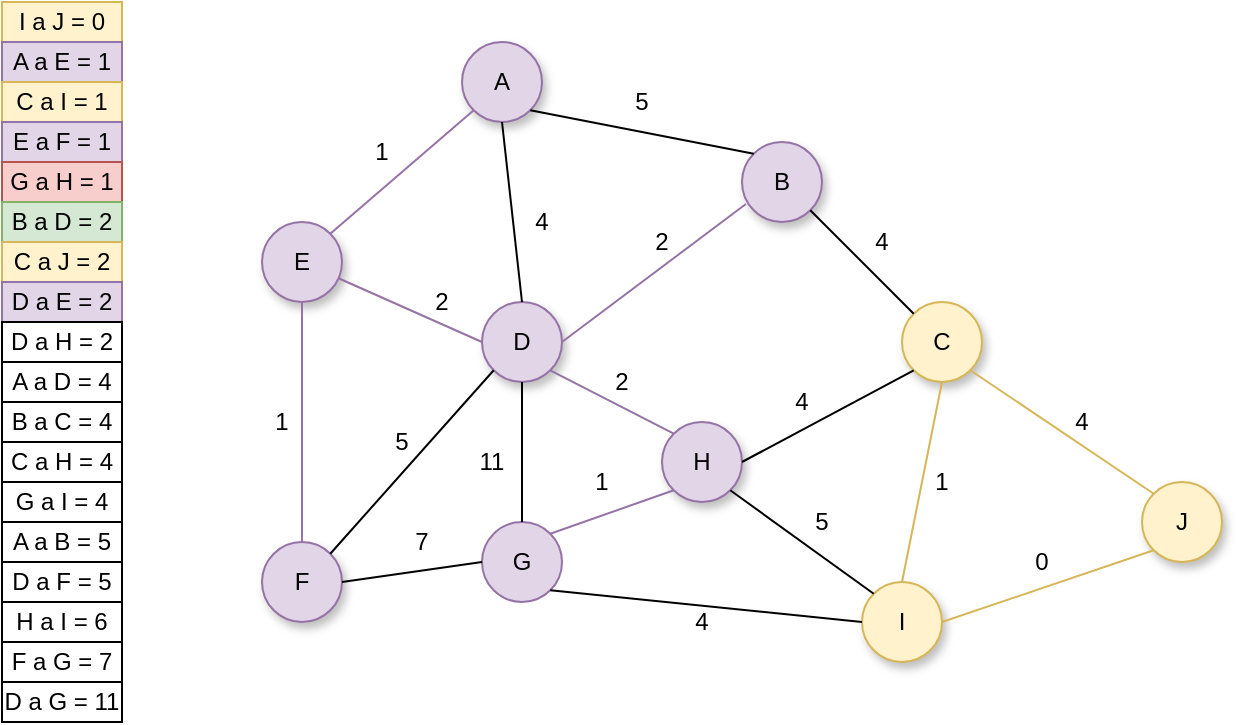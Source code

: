 <mxfile version="13.3.9" type="device"><diagram id="WfM65lhACO_H__CKuHZ-" name="Página-1"><mxGraphModel dx="833" dy="404" grid="1" gridSize="10" guides="1" tooltips="1" connect="1" arrows="1" fold="1" page="1" pageScale="1" pageWidth="850" pageHeight="1100" math="0" shadow="0"><root><mxCell id="0"/><mxCell id="1" parent="0"/><mxCell id="Jac7VLMFXZO0448CB0tv-1" value="" style="ellipse;whiteSpace=wrap;html=1;aspect=fixed;fillColor=#e1d5e7;strokeColor=#9673a6;shadow=1;" parent="1" vertex="1"><mxGeometry x="420" y="430" width="40" height="40" as="geometry"/></mxCell><mxCell id="Jac7VLMFXZO0448CB0tv-2" value="A" style="text;html=1;strokeColor=none;fillColor=none;align=center;verticalAlign=middle;whiteSpace=wrap;rounded=0;shadow=0;" parent="1" vertex="1"><mxGeometry x="430" y="440" width="20" height="20" as="geometry"/></mxCell><mxCell id="Jac7VLMFXZO0448CB0tv-3" value="" style="ellipse;whiteSpace=wrap;html=1;aspect=fixed;fillColor=#e1d5e7;strokeColor=#9673a6;shadow=1;" parent="1" vertex="1"><mxGeometry x="560" y="480" width="40" height="40" as="geometry"/></mxCell><mxCell id="Jac7VLMFXZO0448CB0tv-4" value="B" style="text;html=1;strokeColor=none;fillColor=none;align=center;verticalAlign=middle;whiteSpace=wrap;rounded=0;shadow=0;" parent="1" vertex="1"><mxGeometry x="570" y="490" width="20" height="20" as="geometry"/></mxCell><mxCell id="Jac7VLMFXZO0448CB0tv-5" value="" style="ellipse;whiteSpace=wrap;html=1;aspect=fixed;fillColor=#e1d5e7;strokeColor=#9673a6;shadow=1;" parent="1" vertex="1"><mxGeometry x="320" y="520" width="40" height="40" as="geometry"/></mxCell><mxCell id="Jac7VLMFXZO0448CB0tv-6" value="E" style="text;html=1;strokeColor=none;fillColor=none;align=center;verticalAlign=middle;whiteSpace=wrap;rounded=0;shadow=0;" parent="1" vertex="1"><mxGeometry x="330" y="530" width="20" height="20" as="geometry"/></mxCell><mxCell id="Jac7VLMFXZO0448CB0tv-7" value="" style="ellipse;whiteSpace=wrap;html=1;aspect=fixed;fillColor=#e1d5e7;strokeColor=#9673a6;shadow=1;" parent="1" vertex="1"><mxGeometry x="430" y="560" width="40" height="40" as="geometry"/></mxCell><mxCell id="Jac7VLMFXZO0448CB0tv-8" value="D" style="text;html=1;strokeColor=none;fillColor=none;align=center;verticalAlign=middle;whiteSpace=wrap;rounded=0;shadow=0;" parent="1" vertex="1"><mxGeometry x="440" y="570" width="20" height="20" as="geometry"/></mxCell><mxCell id="Jac7VLMFXZO0448CB0tv-9" value="" style="ellipse;whiteSpace=wrap;html=1;aspect=fixed;fillColor=#e1d5e7;strokeColor=#9673a6;shadow=1;" parent="1" vertex="1"><mxGeometry x="320" y="680" width="40" height="40" as="geometry"/></mxCell><mxCell id="Jac7VLMFXZO0448CB0tv-10" value="F" style="text;html=1;strokeColor=none;fillColor=none;align=center;verticalAlign=middle;whiteSpace=wrap;rounded=0;shadow=0;" parent="1" vertex="1"><mxGeometry x="330" y="690" width="20" height="20" as="geometry"/></mxCell><mxCell id="Jac7VLMFXZO0448CB0tv-11" value="" style="ellipse;whiteSpace=wrap;html=1;aspect=fixed;fillColor=#e1d5e7;strokeColor=#9673a6;shadow=0;" parent="1" vertex="1"><mxGeometry x="430" y="670" width="40" height="40" as="geometry"/></mxCell><mxCell id="Jac7VLMFXZO0448CB0tv-12" value="G" style="text;html=1;strokeColor=none;fillColor=none;align=center;verticalAlign=middle;whiteSpace=wrap;rounded=0;shadow=1;" parent="1" vertex="1"><mxGeometry x="440" y="680" width="20" height="20" as="geometry"/></mxCell><mxCell id="Jac7VLMFXZO0448CB0tv-13" value="" style="ellipse;whiteSpace=wrap;html=1;aspect=fixed;fillColor=#e1d5e7;strokeColor=#9673a6;shadow=1;" parent="1" vertex="1"><mxGeometry x="520" y="620" width="40" height="40" as="geometry"/></mxCell><mxCell id="Jac7VLMFXZO0448CB0tv-14" value="H" style="text;html=1;strokeColor=none;fillColor=none;align=center;verticalAlign=middle;whiteSpace=wrap;rounded=0;shadow=0;" parent="1" vertex="1"><mxGeometry x="530" y="630" width="20" height="20" as="geometry"/></mxCell><mxCell id="Jac7VLMFXZO0448CB0tv-15" value="" style="ellipse;whiteSpace=wrap;html=1;aspect=fixed;fillColor=#fff2cc;strokeColor=#d6b656;shadow=1;" parent="1" vertex="1"><mxGeometry x="640" y="560" width="40" height="40" as="geometry"/></mxCell><mxCell id="Jac7VLMFXZO0448CB0tv-16" value="C" style="text;html=1;strokeColor=none;fillColor=none;align=center;verticalAlign=middle;whiteSpace=wrap;rounded=0;shadow=1;" parent="1" vertex="1"><mxGeometry x="650" y="570" width="20" height="20" as="geometry"/></mxCell><mxCell id="Jac7VLMFXZO0448CB0tv-17" value="" style="ellipse;whiteSpace=wrap;html=1;aspect=fixed;fillColor=#fff2cc;strokeColor=#d6b656;shadow=1;" parent="1" vertex="1"><mxGeometry x="620" y="700" width="40" height="40" as="geometry"/></mxCell><mxCell id="Jac7VLMFXZO0448CB0tv-18" value="I" style="text;html=1;strokeColor=none;fillColor=none;align=center;verticalAlign=middle;whiteSpace=wrap;rounded=0;shadow=1;" parent="1" vertex="1"><mxGeometry x="630" y="710" width="20" height="20" as="geometry"/></mxCell><mxCell id="Jac7VLMFXZO0448CB0tv-19" value="" style="ellipse;whiteSpace=wrap;html=1;aspect=fixed;fillColor=#fff2cc;strokeColor=#d6b656;shadow=1;" parent="1" vertex="1"><mxGeometry x="760" y="650" width="40" height="40" as="geometry"/></mxCell><mxCell id="Jac7VLMFXZO0448CB0tv-20" value="J" style="text;html=1;strokeColor=none;fillColor=none;align=center;verticalAlign=middle;whiteSpace=wrap;rounded=0;shadow=1;" parent="1" vertex="1"><mxGeometry x="770" y="660" width="20" height="20" as="geometry"/></mxCell><mxCell id="Jac7VLMFXZO0448CB0tv-21" value="" style="endArrow=none;html=1;entryX=0;entryY=1;entryDx=0;entryDy=0;exitX=1;exitY=0;exitDx=0;exitDy=0;shadow=0;fillColor=#e1d5e7;strokeColor=#9673a6;" parent="1" source="Jac7VLMFXZO0448CB0tv-5" target="Jac7VLMFXZO0448CB0tv-1" edge="1"><mxGeometry width="50" height="50" relative="1" as="geometry"><mxPoint x="425" y="540" as="sourcePoint"/><mxPoint x="475" y="490" as="targetPoint"/></mxGeometry></mxCell><mxCell id="Jac7VLMFXZO0448CB0tv-22" value="" style="endArrow=none;html=1;entryX=0;entryY=0.5;entryDx=0;entryDy=0;shadow=0;fillColor=#e1d5e7;strokeColor=#9673a6;" parent="1" source="Jac7VLMFXZO0448CB0tv-5" target="Jac7VLMFXZO0448CB0tv-7" edge="1"><mxGeometry width="50" height="50" relative="1" as="geometry"><mxPoint x="390" y="554" as="sourcePoint"/><mxPoint x="540" y="550" as="targetPoint"/></mxGeometry></mxCell><mxCell id="Jac7VLMFXZO0448CB0tv-23" value="" style="endArrow=none;html=1;exitX=1;exitY=0.5;exitDx=0;exitDy=0;entryX=0.049;entryY=0.775;entryDx=0;entryDy=0;entryPerimeter=0;shadow=0;fillColor=#e1d5e7;strokeColor=#9673a6;" parent="1" source="Jac7VLMFXZO0448CB0tv-7" target="Jac7VLMFXZO0448CB0tv-3" edge="1"><mxGeometry width="50" height="50" relative="1" as="geometry"><mxPoint x="490" y="600" as="sourcePoint"/><mxPoint x="540" y="550" as="targetPoint"/></mxGeometry></mxCell><mxCell id="Jac7VLMFXZO0448CB0tv-26" value="" style="endArrow=none;html=1;exitX=0.5;exitY=1;exitDx=0;exitDy=0;entryX=0.5;entryY=0;entryDx=0;entryDy=0;shadow=0;fillColor=#e1d5e7;strokeColor=#9673a6;" parent="1" source="Jac7VLMFXZO0448CB0tv-5" target="Jac7VLMFXZO0448CB0tv-9" edge="1"><mxGeometry width="50" height="50" relative="1" as="geometry"><mxPoint x="490" y="600" as="sourcePoint"/><mxPoint x="540" y="550" as="targetPoint"/></mxGeometry></mxCell><mxCell id="Jac7VLMFXZO0448CB0tv-30" value="" style="endArrow=none;html=1;exitX=1;exitY=0;exitDx=0;exitDy=0;entryX=0;entryY=1;entryDx=0;entryDy=0;shadow=0;fillColor=#e1d5e7;strokeColor=#9673a6;" parent="1" source="Jac7VLMFXZO0448CB0tv-11" target="Jac7VLMFXZO0448CB0tv-13" edge="1"><mxGeometry width="50" height="50" relative="1" as="geometry"><mxPoint x="490" y="600" as="sourcePoint"/><mxPoint x="540" y="550" as="targetPoint"/></mxGeometry></mxCell><mxCell id="Jac7VLMFXZO0448CB0tv-31" value="" style="endArrow=none;html=1;entryX=0;entryY=0;entryDx=0;entryDy=0;exitX=1;exitY=1;exitDx=0;exitDy=0;shadow=0;fillColor=#e1d5e7;strokeColor=#9673a6;" parent="1" source="Jac7VLMFXZO0448CB0tv-7" target="Jac7VLMFXZO0448CB0tv-13" edge="1"><mxGeometry width="50" height="50" relative="1" as="geometry"><mxPoint x="467" y="616" as="sourcePoint"/><mxPoint x="540" y="550" as="targetPoint"/></mxGeometry></mxCell><mxCell id="Jac7VLMFXZO0448CB0tv-33" value="" style="endArrow=none;html=1;entryX=0;entryY=0;entryDx=0;entryDy=0;exitX=1;exitY=1;exitDx=0;exitDy=0;shadow=0;" parent="1" source="Jac7VLMFXZO0448CB0tv-3" target="Jac7VLMFXZO0448CB0tv-15" edge="1"><mxGeometry width="50" height="50" relative="1" as="geometry"><mxPoint x="490" y="600" as="sourcePoint"/><mxPoint x="540" y="550" as="targetPoint"/></mxGeometry></mxCell><mxCell id="Jac7VLMFXZO0448CB0tv-36" value="" style="endArrow=none;html=1;exitX=0.5;exitY=0;exitDx=0;exitDy=0;entryX=0.5;entryY=1;entryDx=0;entryDy=0;shadow=0;fillColor=#fff2cc;strokeColor=#d6b656;" parent="1" source="Jac7VLMFXZO0448CB0tv-17" target="Jac7VLMFXZO0448CB0tv-15" edge="1"><mxGeometry width="50" height="50" relative="1" as="geometry"><mxPoint x="490" y="620" as="sourcePoint"/><mxPoint x="540" y="570" as="targetPoint"/></mxGeometry></mxCell><mxCell id="Jac7VLMFXZO0448CB0tv-37" value="" style="endArrow=none;html=1;exitX=1;exitY=0.5;exitDx=0;exitDy=0;entryX=0;entryY=1;entryDx=0;entryDy=0;shadow=0;fillColor=#fff2cc;strokeColor=#d6b656;" parent="1" source="Jac7VLMFXZO0448CB0tv-17" target="Jac7VLMFXZO0448CB0tv-19" edge="1"><mxGeometry width="50" height="50" relative="1" as="geometry"><mxPoint x="570" y="620" as="sourcePoint"/><mxPoint x="620" y="570" as="targetPoint"/></mxGeometry></mxCell><mxCell id="Jac7VLMFXZO0448CB0tv-39" value="1" style="text;html=1;strokeColor=none;fillColor=none;align=center;verticalAlign=middle;whiteSpace=wrap;rounded=0;shadow=0;" parent="1" vertex="1"><mxGeometry x="370" y="480" width="20" height="10" as="geometry"/></mxCell><mxCell id="Jac7VLMFXZO0448CB0tv-40" value="2" style="text;html=1;strokeColor=none;fillColor=none;align=center;verticalAlign=middle;whiteSpace=wrap;rounded=0;shadow=0;" parent="1" vertex="1"><mxGeometry x="400" y="550" width="20" height="20" as="geometry"/></mxCell><mxCell id="Jac7VLMFXZO0448CB0tv-44" value="2" style="text;html=1;strokeColor=none;fillColor=none;align=center;verticalAlign=middle;whiteSpace=wrap;rounded=0;shadow=0;" parent="1" vertex="1"><mxGeometry x="510" y="520" width="20" height="20" as="geometry"/></mxCell><mxCell id="Jac7VLMFXZO0448CB0tv-45" value="1&lt;span style=&quot;color: rgba(0 , 0 , 0 , 0) ; font-family: monospace ; font-size: 0px&quot;&gt;%3CmxGraphModel%3E%3Croot%3E%3CmxCell%20id%3D%220%22%2F%3E%3CmxCell%20id%3D%221%22%20parent%3D%220%22%2F%3E%3CmxCell%20id%3D%222%22%20value%3D%225%26lt%3Bspan%20style%3D%26quot%3Bcolor%3A%20rgba(0%20%2C%200%20%2C%200%20%2C%200)%20%3B%20font-family%3A%20monospace%20%3B%20font-size%3A%200px%26quot%3B%26gt%3B%253CmxGraphModel%253E%253Croot%253E%253CmxCell%2520id%253D%25220%2522%252F%253E%253CmxCell%2520id%253D%25221%2522%2520parent%253D%25220%2522%252F%253E%253CmxCell%2520id%253D%25222%2522%2520value%253D%25222%2522%2520style%253D%2522text%253Bhtml%253D1%253BstrokeColor%253Dnone%253BfillColor%253Dnone%253Balign%253Dcenter%253BverticalAlign%253Dmiddle%253BwhiteSpace%253Dwrap%253Brounded%253D0%253B%2522%2520vertex%253D%25221%2522%2520parent%253D%25221%2522%253E%253CmxGeometry%2520x%253D%2522400%2522%2520y%253D%2522550%2522%2520width%253D%252220%2522%2520height%253D%252220%2522%2520as%253D%2522geometry%2522%252F%253E%253C%252FmxCell%253E%253C%252Froot%253E%253C%252FmxGraphModel%253E%26lt%3B%2Fspan%26gt%3B%22%20style%3D%22text%3Bhtml%3D1%3BstrokeColor%3Dnone%3BfillColor%3Dnone%3Balign%3Dcenter%3BverticalAlign%3Dmiddle%3BwhiteSpace%3Dwrap%3Brounded%3D0%3B%22%20vertex%3D%221%22%20parent%3D%221%22%3E%3CmxGeometry%20x%3D%22500%22%20y%3D%22460%22%20width%3D%2220%22%20height%3D%2220%22%20as%3D%22geometry%22%2F%3E%3C%2FmxCell%3E%3C%2Froot%3E%3C%2FmxGraphModel%3E&lt;/span&gt;" style="text;html=1;strokeColor=none;fillColor=none;align=center;verticalAlign=middle;whiteSpace=wrap;rounded=0;shadow=0;" parent="1" vertex="1"><mxGeometry x="320" y="610" width="20" height="20" as="geometry"/></mxCell><mxCell id="Jac7VLMFXZO0448CB0tv-49" value="2" style="text;html=1;strokeColor=none;fillColor=none;align=center;verticalAlign=middle;whiteSpace=wrap;rounded=0;shadow=0;" parent="1" vertex="1"><mxGeometry x="490" y="590" width="20" height="20" as="geometry"/></mxCell><mxCell id="Jac7VLMFXZO0448CB0tv-50" value="1" style="text;html=1;strokeColor=none;fillColor=none;align=center;verticalAlign=middle;whiteSpace=wrap;rounded=0;shadow=0;" parent="1" vertex="1"><mxGeometry x="480" y="640" width="20" height="20" as="geometry"/></mxCell><mxCell id="Jac7VLMFXZO0448CB0tv-54" value="4" style="text;html=1;strokeColor=none;fillColor=none;align=center;verticalAlign=middle;whiteSpace=wrap;rounded=0;shadow=0;" parent="1" vertex="1"><mxGeometry x="620" y="520" width="20" height="20" as="geometry"/></mxCell><mxCell id="Jac7VLMFXZO0448CB0tv-55" value="1" style="text;html=1;strokeColor=none;fillColor=none;align=center;verticalAlign=middle;whiteSpace=wrap;rounded=0;shadow=0;" parent="1" vertex="1"><mxGeometry x="650" y="640" width="20" height="20" as="geometry"/></mxCell><mxCell id="Jac7VLMFXZO0448CB0tv-56" value="0" style="text;html=1;strokeColor=none;fillColor=none;align=center;verticalAlign=middle;whiteSpace=wrap;rounded=0;shadow=0;" parent="1" vertex="1"><mxGeometry x="700" y="680" width="20" height="20" as="geometry"/></mxCell><mxCell id="bVVyVDhJJn6dIHTh-oWF-1" value="" style="endArrow=none;html=1;exitX=0.5;exitY=0;exitDx=0;exitDy=0;entryX=0.5;entryY=1;entryDx=0;entryDy=0;" parent="1" source="Jac7VLMFXZO0448CB0tv-7" target="Jac7VLMFXZO0448CB0tv-1" edge="1"><mxGeometry width="50" height="50" relative="1" as="geometry"><mxPoint x="510" y="590" as="sourcePoint"/><mxPoint x="560" y="540" as="targetPoint"/></mxGeometry></mxCell><mxCell id="bVVyVDhJJn6dIHTh-oWF-2" value="" style="endArrow=none;html=1;exitX=1;exitY=1;exitDx=0;exitDy=0;entryX=0;entryY=0;entryDx=0;entryDy=0;" parent="1" source="Jac7VLMFXZO0448CB0tv-1" target="Jac7VLMFXZO0448CB0tv-3" edge="1"><mxGeometry width="50" height="50" relative="1" as="geometry"><mxPoint x="510" y="590" as="sourcePoint"/><mxPoint x="560" y="540" as="targetPoint"/></mxGeometry></mxCell><mxCell id="bVVyVDhJJn6dIHTh-oWF-3" value="" style="endArrow=none;html=1;exitX=1;exitY=0.5;exitDx=0;exitDy=0;entryX=0;entryY=0.5;entryDx=0;entryDy=0;" parent="1" source="Jac7VLMFXZO0448CB0tv-9" target="Jac7VLMFXZO0448CB0tv-11" edge="1"><mxGeometry width="50" height="50" relative="1" as="geometry"><mxPoint x="510" y="590" as="sourcePoint"/><mxPoint x="560" y="540" as="targetPoint"/></mxGeometry></mxCell><mxCell id="bVVyVDhJJn6dIHTh-oWF-4" value="" style="endArrow=none;html=1;exitX=1;exitY=0;exitDx=0;exitDy=0;entryX=0;entryY=1;entryDx=0;entryDy=0;" parent="1" source="Jac7VLMFXZO0448CB0tv-9" target="Jac7VLMFXZO0448CB0tv-7" edge="1"><mxGeometry width="50" height="50" relative="1" as="geometry"><mxPoint x="510" y="590" as="sourcePoint"/><mxPoint x="560" y="540" as="targetPoint"/></mxGeometry></mxCell><mxCell id="bVVyVDhJJn6dIHTh-oWF-5" value="" style="endArrow=none;html=1;exitX=0.5;exitY=0;exitDx=0;exitDy=0;entryX=0.5;entryY=1;entryDx=0;entryDy=0;" parent="1" source="Jac7VLMFXZO0448CB0tv-11" target="Jac7VLMFXZO0448CB0tv-7" edge="1"><mxGeometry width="50" height="50" relative="1" as="geometry"><mxPoint x="510" y="590" as="sourcePoint"/><mxPoint x="560" y="540" as="targetPoint"/></mxGeometry></mxCell><mxCell id="bVVyVDhJJn6dIHTh-oWF-6" value="" style="endArrow=none;html=1;exitX=1;exitY=0.5;exitDx=0;exitDy=0;entryX=0;entryY=1;entryDx=0;entryDy=0;" parent="1" source="Jac7VLMFXZO0448CB0tv-13" target="Jac7VLMFXZO0448CB0tv-15" edge="1"><mxGeometry width="50" height="50" relative="1" as="geometry"><mxPoint x="510" y="590" as="sourcePoint"/><mxPoint x="560" y="540" as="targetPoint"/></mxGeometry></mxCell><mxCell id="bVVyVDhJJn6dIHTh-oWF-7" value="" style="endArrow=none;html=1;exitX=1;exitY=1;exitDx=0;exitDy=0;entryX=0;entryY=0.5;entryDx=0;entryDy=0;" parent="1" source="Jac7VLMFXZO0448CB0tv-11" target="Jac7VLMFXZO0448CB0tv-17" edge="1"><mxGeometry width="50" height="50" relative="1" as="geometry"><mxPoint x="510" y="590" as="sourcePoint"/><mxPoint x="560" y="540" as="targetPoint"/></mxGeometry></mxCell><mxCell id="bVVyVDhJJn6dIHTh-oWF-8" value="" style="endArrow=none;html=1;exitX=1;exitY=1;exitDx=0;exitDy=0;entryX=0;entryY=0;entryDx=0;entryDy=0;" parent="1" source="Jac7VLMFXZO0448CB0tv-13" target="Jac7VLMFXZO0448CB0tv-17" edge="1"><mxGeometry width="50" height="50" relative="1" as="geometry"><mxPoint x="510" y="590" as="sourcePoint"/><mxPoint x="560" y="540" as="targetPoint"/></mxGeometry></mxCell><mxCell id="bVVyVDhJJn6dIHTh-oWF-9" value="" style="endArrow=none;html=1;exitX=1;exitY=1;exitDx=0;exitDy=0;entryX=0;entryY=0;entryDx=0;entryDy=0;fillColor=#fff2cc;strokeColor=#d6b656;" parent="1" source="Jac7VLMFXZO0448CB0tv-15" target="Jac7VLMFXZO0448CB0tv-19" edge="1"><mxGeometry width="50" height="50" relative="1" as="geometry"><mxPoint x="510" y="590" as="sourcePoint"/><mxPoint x="560" y="540" as="targetPoint"/></mxGeometry></mxCell><mxCell id="bVVyVDhJJn6dIHTh-oWF-10" value="4" style="text;html=1;strokeColor=none;fillColor=none;align=center;verticalAlign=middle;whiteSpace=wrap;rounded=0;shadow=0;" parent="1" vertex="1"><mxGeometry x="450" y="510" width="20" height="20" as="geometry"/></mxCell><mxCell id="bVVyVDhJJn6dIHTh-oWF-11" value="5" style="text;html=1;strokeColor=none;fillColor=none;align=center;verticalAlign=middle;whiteSpace=wrap;rounded=0;shadow=0;" parent="1" vertex="1"><mxGeometry x="500" y="450" width="20" height="20" as="geometry"/></mxCell><mxCell id="bVVyVDhJJn6dIHTh-oWF-12" value="5&lt;span style=&quot;color: rgba(0 , 0 , 0 , 0) ; font-family: monospace ; font-size: 0px&quot;&gt;%3CmxGraphModel%3E%3Croot%3E%3CmxCell%20id%3D%220%22%2F%3E%3CmxCell%20id%3D%221%22%20parent%3D%220%22%2F%3E%3CmxCell%20id%3D%222%22%20value%3D%224%22%20style%3D%22text%3Bhtml%3D1%3BstrokeColor%3Dnone%3BfillColor%3Dnone%3Balign%3Dcenter%3BverticalAlign%3Dmiddle%3BwhiteSpace%3Dwrap%3Brounded%3D0%3Bshadow%3D0%3B%22%20vertex%3D%221%22%20parent%3D%221%22%3E%3CmxGeometry%20x%3D%22450%22%20y%3D%22510%22%20width%3D%2220%22%20height%3D%2220%22%20as%3D%22geometry%22%2F%3E%3C%2FmxCell%3E%3C%2Froot%3E%3C%2FmxGraphModel%3E&lt;/span&gt;" style="text;html=1;strokeColor=none;fillColor=none;align=center;verticalAlign=middle;whiteSpace=wrap;rounded=0;shadow=0;" parent="1" vertex="1"><mxGeometry x="380" y="620" width="20" height="20" as="geometry"/></mxCell><mxCell id="bVVyVDhJJn6dIHTh-oWF-13" value="7" style="text;html=1;strokeColor=none;fillColor=none;align=center;verticalAlign=middle;whiteSpace=wrap;rounded=0;shadow=0;" parent="1" vertex="1"><mxGeometry x="390" y="670" width="20" height="20" as="geometry"/></mxCell><mxCell id="bVVyVDhJJn6dIHTh-oWF-14" value="11" style="text;html=1;strokeColor=none;fillColor=none;align=center;verticalAlign=middle;whiteSpace=wrap;rounded=0;shadow=0;" parent="1" vertex="1"><mxGeometry x="425" y="630" width="20" height="20" as="geometry"/></mxCell><mxCell id="bVVyVDhJJn6dIHTh-oWF-15" value="4" style="text;html=1;strokeColor=none;fillColor=none;align=center;verticalAlign=middle;whiteSpace=wrap;rounded=0;shadow=0;" parent="1" vertex="1"><mxGeometry x="580" y="600" width="20" height="20" as="geometry"/></mxCell><mxCell id="bVVyVDhJJn6dIHTh-oWF-16" value="4" style="text;html=1;strokeColor=none;fillColor=none;align=center;verticalAlign=middle;whiteSpace=wrap;rounded=0;shadow=0;" parent="1" vertex="1"><mxGeometry x="530" y="710" width="20" height="20" as="geometry"/></mxCell><mxCell id="bVVyVDhJJn6dIHTh-oWF-17" value="5" style="text;html=1;strokeColor=none;fillColor=none;align=center;verticalAlign=middle;whiteSpace=wrap;rounded=0;shadow=0;" parent="1" vertex="1"><mxGeometry x="590" y="660" width="20" height="20" as="geometry"/></mxCell><mxCell id="bVVyVDhJJn6dIHTh-oWF-18" value="4" style="text;html=1;strokeColor=none;fillColor=none;align=center;verticalAlign=middle;whiteSpace=wrap;rounded=0;shadow=0;" parent="1" vertex="1"><mxGeometry x="720" y="610" width="20" height="20" as="geometry"/></mxCell><mxCell id="bVVyVDhJJn6dIHTh-oWF-21" value="" style="shape=table;html=1;whiteSpace=wrap;startSize=0;container=1;collapsible=0;childLayout=tableLayout;fillColor=#fff2cc;strokeColor=#d6b656;" parent="1" vertex="1"><mxGeometry x="190" y="410" width="60" height="20" as="geometry"/></mxCell><mxCell id="bVVyVDhJJn6dIHTh-oWF-22" value="" style="shape=partialRectangle;html=1;whiteSpace=wrap;collapsible=0;dropTarget=0;pointerEvents=0;fillColor=none;top=0;left=0;bottom=0;right=0;points=[[0,0.5],[1,0.5]];portConstraint=eastwest;" parent="bVVyVDhJJn6dIHTh-oWF-21" vertex="1"><mxGeometry width="60" height="20" as="geometry"/></mxCell><mxCell id="bVVyVDhJJn6dIHTh-oWF-23" value="I a J = 0" style="shape=partialRectangle;html=1;whiteSpace=wrap;connectable=0;overflow=hidden;fillColor=none;top=0;left=0;bottom=0;right=0;" parent="bVVyVDhJJn6dIHTh-oWF-22" vertex="1"><mxGeometry width="60" height="20" as="geometry"/></mxCell><mxCell id="bVVyVDhJJn6dIHTh-oWF-25" value="" style="shape=table;html=1;whiteSpace=wrap;startSize=0;container=1;collapsible=0;childLayout=tableLayout;fillColor=#e1d5e7;strokeColor=#9673a6;" parent="1" vertex="1"><mxGeometry x="190" y="430" width="60" height="20" as="geometry"/></mxCell><mxCell id="bVVyVDhJJn6dIHTh-oWF-26" value="" style="shape=partialRectangle;html=1;whiteSpace=wrap;collapsible=0;dropTarget=0;pointerEvents=0;fillColor=none;top=0;left=0;bottom=0;right=0;points=[[0,0.5],[1,0.5]];portConstraint=eastwest;" parent="bVVyVDhJJn6dIHTh-oWF-25" vertex="1"><mxGeometry width="60" height="20" as="geometry"/></mxCell><mxCell id="bVVyVDhJJn6dIHTh-oWF-27" value="A a E = 1" style="shape=partialRectangle;html=1;whiteSpace=wrap;connectable=0;overflow=hidden;fillColor=none;top=0;left=0;bottom=0;right=0;" parent="bVVyVDhJJn6dIHTh-oWF-26" vertex="1"><mxGeometry width="60" height="20" as="geometry"/></mxCell><mxCell id="bVVyVDhJJn6dIHTh-oWF-30" value="" style="shape=table;html=1;whiteSpace=wrap;startSize=0;container=1;collapsible=0;childLayout=tableLayout;fillColor=#fff2cc;strokeColor=#d6b656;" parent="1" vertex="1"><mxGeometry x="190" y="450" width="60" height="20" as="geometry"/></mxCell><mxCell id="bVVyVDhJJn6dIHTh-oWF-31" value="" style="shape=partialRectangle;html=1;whiteSpace=wrap;collapsible=0;dropTarget=0;pointerEvents=0;fillColor=none;top=0;left=0;bottom=0;right=0;points=[[0,0.5],[1,0.5]];portConstraint=eastwest;" parent="bVVyVDhJJn6dIHTh-oWF-30" vertex="1"><mxGeometry width="60" height="20" as="geometry"/></mxCell><mxCell id="bVVyVDhJJn6dIHTh-oWF-32" value="C a I = 1" style="shape=partialRectangle;html=1;whiteSpace=wrap;connectable=0;overflow=hidden;fillColor=none;top=0;left=0;bottom=0;right=0;" parent="bVVyVDhJJn6dIHTh-oWF-31" vertex="1"><mxGeometry width="60" height="20" as="geometry"/></mxCell><mxCell id="bVVyVDhJJn6dIHTh-oWF-33" value="" style="shape=table;html=1;whiteSpace=wrap;startSize=0;container=1;collapsible=0;childLayout=tableLayout;fillColor=#e1d5e7;strokeColor=#9673a6;" parent="1" vertex="1"><mxGeometry x="190" y="470" width="60" height="20" as="geometry"/></mxCell><mxCell id="bVVyVDhJJn6dIHTh-oWF-34" value="" style="shape=partialRectangle;html=1;whiteSpace=wrap;collapsible=0;dropTarget=0;pointerEvents=0;fillColor=none;top=0;left=0;bottom=0;right=0;points=[[0,0.5],[1,0.5]];portConstraint=eastwest;" parent="bVVyVDhJJn6dIHTh-oWF-33" vertex="1"><mxGeometry width="60" height="20" as="geometry"/></mxCell><mxCell id="bVVyVDhJJn6dIHTh-oWF-35" value="E a F = 1" style="shape=partialRectangle;html=1;whiteSpace=wrap;connectable=0;overflow=hidden;fillColor=none;top=0;left=0;bottom=0;right=0;" parent="bVVyVDhJJn6dIHTh-oWF-34" vertex="1"><mxGeometry width="60" height="20" as="geometry"/></mxCell><mxCell id="bVVyVDhJJn6dIHTh-oWF-36" value="" style="shape=table;html=1;whiteSpace=wrap;startSize=0;container=1;collapsible=0;childLayout=tableLayout;fillColor=#f8cecc;strokeColor=#b85450;" parent="1" vertex="1"><mxGeometry x="190" y="490" width="60" height="20" as="geometry"/></mxCell><mxCell id="bVVyVDhJJn6dIHTh-oWF-37" value="" style="shape=partialRectangle;html=1;whiteSpace=wrap;collapsible=0;dropTarget=0;pointerEvents=0;fillColor=none;top=0;left=0;bottom=0;right=0;points=[[0,0.5],[1,0.5]];portConstraint=eastwest;" parent="bVVyVDhJJn6dIHTh-oWF-36" vertex="1"><mxGeometry width="60" height="20" as="geometry"/></mxCell><mxCell id="bVVyVDhJJn6dIHTh-oWF-38" value="G a H = 1" style="shape=partialRectangle;html=1;whiteSpace=wrap;connectable=0;overflow=hidden;fillColor=none;top=0;left=0;bottom=0;right=0;" parent="bVVyVDhJJn6dIHTh-oWF-37" vertex="1"><mxGeometry width="60" height="20" as="geometry"/></mxCell><mxCell id="bVVyVDhJJn6dIHTh-oWF-39" value="" style="shape=table;html=1;whiteSpace=wrap;startSize=0;container=1;collapsible=0;childLayout=tableLayout;fillColor=#d5e8d4;strokeColor=#82b366;" parent="1" vertex="1"><mxGeometry x="190" y="510" width="60" height="20" as="geometry"/></mxCell><mxCell id="bVVyVDhJJn6dIHTh-oWF-40" value="" style="shape=partialRectangle;html=1;whiteSpace=wrap;collapsible=0;dropTarget=0;pointerEvents=0;fillColor=none;top=0;left=0;bottom=0;right=0;points=[[0,0.5],[1,0.5]];portConstraint=eastwest;" parent="bVVyVDhJJn6dIHTh-oWF-39" vertex="1"><mxGeometry width="60" height="20" as="geometry"/></mxCell><mxCell id="bVVyVDhJJn6dIHTh-oWF-41" value="B a D = 2" style="shape=partialRectangle;html=1;whiteSpace=wrap;connectable=0;overflow=hidden;fillColor=none;top=0;left=0;bottom=0;right=0;" parent="bVVyVDhJJn6dIHTh-oWF-40" vertex="1"><mxGeometry width="60" height="20" as="geometry"/></mxCell><mxCell id="bVVyVDhJJn6dIHTh-oWF-42" value="" style="shape=table;html=1;whiteSpace=wrap;startSize=0;container=1;collapsible=0;childLayout=tableLayout;fillColor=#fff2cc;strokeColor=#d6b656;" parent="1" vertex="1"><mxGeometry x="190" y="530" width="60" height="20" as="geometry"/></mxCell><mxCell id="bVVyVDhJJn6dIHTh-oWF-43" value="" style="shape=partialRectangle;html=1;whiteSpace=wrap;collapsible=0;dropTarget=0;pointerEvents=0;fillColor=none;top=0;left=0;bottom=0;right=0;points=[[0,0.5],[1,0.5]];portConstraint=eastwest;" parent="bVVyVDhJJn6dIHTh-oWF-42" vertex="1"><mxGeometry width="60" height="20" as="geometry"/></mxCell><mxCell id="bVVyVDhJJn6dIHTh-oWF-44" value="C a J = 2" style="shape=partialRectangle;html=1;whiteSpace=wrap;connectable=0;overflow=hidden;fillColor=none;top=0;left=0;bottom=0;right=0;" parent="bVVyVDhJJn6dIHTh-oWF-43" vertex="1"><mxGeometry width="60" height="20" as="geometry"/></mxCell><mxCell id="bVVyVDhJJn6dIHTh-oWF-45" value="" style="shape=table;html=1;whiteSpace=wrap;startSize=0;container=1;collapsible=0;childLayout=tableLayout;fillColor=#e1d5e7;strokeColor=#9673a6;" parent="1" vertex="1"><mxGeometry x="190" y="550" width="60" height="20" as="geometry"/></mxCell><mxCell id="bVVyVDhJJn6dIHTh-oWF-46" value="" style="shape=partialRectangle;html=1;whiteSpace=wrap;collapsible=0;dropTarget=0;pointerEvents=0;fillColor=none;top=0;left=0;bottom=0;right=0;points=[[0,0.5],[1,0.5]];portConstraint=eastwest;" parent="bVVyVDhJJn6dIHTh-oWF-45" vertex="1"><mxGeometry width="60" height="20" as="geometry"/></mxCell><mxCell id="bVVyVDhJJn6dIHTh-oWF-47" value="D a E = 2" style="shape=partialRectangle;html=1;whiteSpace=wrap;connectable=0;overflow=hidden;fillColor=none;top=0;left=0;bottom=0;right=0;" parent="bVVyVDhJJn6dIHTh-oWF-46" vertex="1"><mxGeometry width="60" height="20" as="geometry"/></mxCell><mxCell id="bVVyVDhJJn6dIHTh-oWF-48" value="" style="shape=table;html=1;whiteSpace=wrap;startSize=0;container=1;collapsible=0;childLayout=tableLayout;" parent="1" vertex="1"><mxGeometry x="190" y="570" width="60" height="20" as="geometry"/></mxCell><mxCell id="bVVyVDhJJn6dIHTh-oWF-49" value="" style="shape=partialRectangle;html=1;whiteSpace=wrap;collapsible=0;dropTarget=0;pointerEvents=0;fillColor=none;top=0;left=0;bottom=0;right=0;points=[[0,0.5],[1,0.5]];portConstraint=eastwest;" parent="bVVyVDhJJn6dIHTh-oWF-48" vertex="1"><mxGeometry width="60" height="20" as="geometry"/></mxCell><mxCell id="bVVyVDhJJn6dIHTh-oWF-50" value="D a H = 2" style="shape=partialRectangle;html=1;whiteSpace=wrap;connectable=0;overflow=hidden;fillColor=none;top=0;left=0;bottom=0;right=0;" parent="bVVyVDhJJn6dIHTh-oWF-49" vertex="1"><mxGeometry width="60" height="20" as="geometry"/></mxCell><mxCell id="bVVyVDhJJn6dIHTh-oWF-51" value="" style="shape=table;html=1;whiteSpace=wrap;startSize=0;container=1;collapsible=0;childLayout=tableLayout;" parent="1" vertex="1"><mxGeometry x="190" y="590" width="60" height="20" as="geometry"/></mxCell><mxCell id="bVVyVDhJJn6dIHTh-oWF-52" value="" style="shape=partialRectangle;html=1;whiteSpace=wrap;collapsible=0;dropTarget=0;pointerEvents=0;fillColor=none;top=0;left=0;bottom=0;right=0;points=[[0,0.5],[1,0.5]];portConstraint=eastwest;" parent="bVVyVDhJJn6dIHTh-oWF-51" vertex="1"><mxGeometry width="60" height="20" as="geometry"/></mxCell><mxCell id="bVVyVDhJJn6dIHTh-oWF-53" value="A a D = 4" style="shape=partialRectangle;html=1;whiteSpace=wrap;connectable=0;overflow=hidden;fillColor=none;top=0;left=0;bottom=0;right=0;" parent="bVVyVDhJJn6dIHTh-oWF-52" vertex="1"><mxGeometry width="60" height="20" as="geometry"/></mxCell><mxCell id="bVVyVDhJJn6dIHTh-oWF-54" value="" style="shape=table;html=1;whiteSpace=wrap;startSize=0;container=1;collapsible=0;childLayout=tableLayout;" parent="1" vertex="1"><mxGeometry x="190" y="610" width="60" height="20" as="geometry"/></mxCell><mxCell id="bVVyVDhJJn6dIHTh-oWF-55" value="" style="shape=partialRectangle;html=1;whiteSpace=wrap;collapsible=0;dropTarget=0;pointerEvents=0;fillColor=none;top=0;left=0;bottom=0;right=0;points=[[0,0.5],[1,0.5]];portConstraint=eastwest;" parent="bVVyVDhJJn6dIHTh-oWF-54" vertex="1"><mxGeometry width="60" height="20" as="geometry"/></mxCell><mxCell id="bVVyVDhJJn6dIHTh-oWF-56" value="B a C = 4" style="shape=partialRectangle;html=1;whiteSpace=wrap;connectable=0;overflow=hidden;fillColor=none;top=0;left=0;bottom=0;right=0;" parent="bVVyVDhJJn6dIHTh-oWF-55" vertex="1"><mxGeometry width="60" height="20" as="geometry"/></mxCell><mxCell id="bVVyVDhJJn6dIHTh-oWF-57" value="" style="shape=table;html=1;whiteSpace=wrap;startSize=0;container=1;collapsible=0;childLayout=tableLayout;" parent="1" vertex="1"><mxGeometry x="190" y="630" width="60" height="20" as="geometry"/></mxCell><mxCell id="bVVyVDhJJn6dIHTh-oWF-58" value="" style="shape=partialRectangle;html=1;whiteSpace=wrap;collapsible=0;dropTarget=0;pointerEvents=0;fillColor=none;top=0;left=0;bottom=0;right=0;points=[[0,0.5],[1,0.5]];portConstraint=eastwest;" parent="bVVyVDhJJn6dIHTh-oWF-57" vertex="1"><mxGeometry width="60" height="20" as="geometry"/></mxCell><mxCell id="bVVyVDhJJn6dIHTh-oWF-59" value="C a H = 4" style="shape=partialRectangle;html=1;whiteSpace=wrap;connectable=0;overflow=hidden;fillColor=none;top=0;left=0;bottom=0;right=0;" parent="bVVyVDhJJn6dIHTh-oWF-58" vertex="1"><mxGeometry width="60" height="20" as="geometry"/></mxCell><mxCell id="bVVyVDhJJn6dIHTh-oWF-60" value="" style="shape=table;html=1;whiteSpace=wrap;startSize=0;container=1;collapsible=0;childLayout=tableLayout;" parent="1" vertex="1"><mxGeometry x="190" y="650" width="60" height="20" as="geometry"/></mxCell><mxCell id="bVVyVDhJJn6dIHTh-oWF-61" value="" style="shape=partialRectangle;html=1;whiteSpace=wrap;collapsible=0;dropTarget=0;pointerEvents=0;fillColor=none;top=0;left=0;bottom=0;right=0;points=[[0,0.5],[1,0.5]];portConstraint=eastwest;" parent="bVVyVDhJJn6dIHTh-oWF-60" vertex="1"><mxGeometry width="60" height="20" as="geometry"/></mxCell><mxCell id="bVVyVDhJJn6dIHTh-oWF-62" value="G a I = 4" style="shape=partialRectangle;html=1;whiteSpace=wrap;connectable=0;overflow=hidden;fillColor=none;top=0;left=0;bottom=0;right=0;" parent="bVVyVDhJJn6dIHTh-oWF-61" vertex="1"><mxGeometry width="60" height="20" as="geometry"/></mxCell><mxCell id="bVVyVDhJJn6dIHTh-oWF-63" value="" style="shape=table;html=1;whiteSpace=wrap;startSize=0;container=1;collapsible=0;childLayout=tableLayout;" parent="1" vertex="1"><mxGeometry x="190" y="670" width="60" height="20" as="geometry"/></mxCell><mxCell id="bVVyVDhJJn6dIHTh-oWF-64" value="" style="shape=partialRectangle;html=1;whiteSpace=wrap;collapsible=0;dropTarget=0;pointerEvents=0;fillColor=none;top=0;left=0;bottom=0;right=0;points=[[0,0.5],[1,0.5]];portConstraint=eastwest;" parent="bVVyVDhJJn6dIHTh-oWF-63" vertex="1"><mxGeometry width="60" height="20" as="geometry"/></mxCell><mxCell id="bVVyVDhJJn6dIHTh-oWF-65" value="A a B = 5" style="shape=partialRectangle;html=1;whiteSpace=wrap;connectable=0;overflow=hidden;fillColor=none;top=0;left=0;bottom=0;right=0;" parent="bVVyVDhJJn6dIHTh-oWF-64" vertex="1"><mxGeometry width="60" height="20" as="geometry"/></mxCell><mxCell id="bVVyVDhJJn6dIHTh-oWF-66" value="" style="shape=table;html=1;whiteSpace=wrap;startSize=0;container=1;collapsible=0;childLayout=tableLayout;" parent="1" vertex="1"><mxGeometry x="190" y="690" width="60" height="20" as="geometry"/></mxCell><mxCell id="bVVyVDhJJn6dIHTh-oWF-67" value="" style="shape=partialRectangle;html=1;whiteSpace=wrap;collapsible=0;dropTarget=0;pointerEvents=0;fillColor=none;top=0;left=0;bottom=0;right=0;points=[[0,0.5],[1,0.5]];portConstraint=eastwest;" parent="bVVyVDhJJn6dIHTh-oWF-66" vertex="1"><mxGeometry width="60" height="20" as="geometry"/></mxCell><mxCell id="bVVyVDhJJn6dIHTh-oWF-68" value="D a F = 5" style="shape=partialRectangle;html=1;whiteSpace=wrap;connectable=0;overflow=hidden;fillColor=none;top=0;left=0;bottom=0;right=0;" parent="bVVyVDhJJn6dIHTh-oWF-67" vertex="1"><mxGeometry width="60" height="20" as="geometry"/></mxCell><mxCell id="bVVyVDhJJn6dIHTh-oWF-69" value="" style="shape=table;html=1;whiteSpace=wrap;startSize=0;container=1;collapsible=0;childLayout=tableLayout;" parent="1" vertex="1"><mxGeometry x="190" y="710" width="60" height="20" as="geometry"/></mxCell><mxCell id="bVVyVDhJJn6dIHTh-oWF-70" value="" style="shape=partialRectangle;html=1;whiteSpace=wrap;collapsible=0;dropTarget=0;pointerEvents=0;fillColor=none;top=0;left=0;bottom=0;right=0;points=[[0,0.5],[1,0.5]];portConstraint=eastwest;" parent="bVVyVDhJJn6dIHTh-oWF-69" vertex="1"><mxGeometry width="60" height="20" as="geometry"/></mxCell><mxCell id="bVVyVDhJJn6dIHTh-oWF-71" value="H a I = 6" style="shape=partialRectangle;html=1;whiteSpace=wrap;connectable=0;overflow=hidden;fillColor=none;top=0;left=0;bottom=0;right=0;" parent="bVVyVDhJJn6dIHTh-oWF-70" vertex="1"><mxGeometry width="60" height="20" as="geometry"/></mxCell><mxCell id="bVVyVDhJJn6dIHTh-oWF-72" value="" style="shape=table;html=1;whiteSpace=wrap;startSize=0;container=1;collapsible=0;childLayout=tableLayout;" parent="1" vertex="1"><mxGeometry x="190" y="730" width="60" height="20" as="geometry"/></mxCell><mxCell id="bVVyVDhJJn6dIHTh-oWF-73" value="" style="shape=partialRectangle;html=1;whiteSpace=wrap;collapsible=0;dropTarget=0;pointerEvents=0;fillColor=none;top=0;left=0;bottom=0;right=0;points=[[0,0.5],[1,0.5]];portConstraint=eastwest;" parent="bVVyVDhJJn6dIHTh-oWF-72" vertex="1"><mxGeometry width="60" height="20" as="geometry"/></mxCell><mxCell id="bVVyVDhJJn6dIHTh-oWF-74" value="F a G = 7" style="shape=partialRectangle;html=1;whiteSpace=wrap;connectable=0;overflow=hidden;fillColor=none;top=0;left=0;bottom=0;right=0;" parent="bVVyVDhJJn6dIHTh-oWF-73" vertex="1"><mxGeometry width="60" height="20" as="geometry"/></mxCell><mxCell id="bVVyVDhJJn6dIHTh-oWF-75" value="" style="shape=table;html=1;whiteSpace=wrap;startSize=0;container=1;collapsible=0;childLayout=tableLayout;" parent="1" vertex="1"><mxGeometry x="190" y="750" width="60" height="20" as="geometry"/></mxCell><mxCell id="bVVyVDhJJn6dIHTh-oWF-76" value="" style="shape=partialRectangle;html=1;whiteSpace=wrap;collapsible=0;dropTarget=0;pointerEvents=0;fillColor=none;top=0;left=0;bottom=0;right=0;points=[[0,0.5],[1,0.5]];portConstraint=eastwest;" parent="bVVyVDhJJn6dIHTh-oWF-75" vertex="1"><mxGeometry width="60" height="20" as="geometry"/></mxCell><mxCell id="bVVyVDhJJn6dIHTh-oWF-77" value="D a G = 11" style="shape=partialRectangle;html=1;whiteSpace=wrap;connectable=0;overflow=hidden;fillColor=none;top=0;left=0;bottom=0;right=0;" parent="bVVyVDhJJn6dIHTh-oWF-76" vertex="1"><mxGeometry width="60" height="20" as="geometry"/></mxCell></root></mxGraphModel></diagram></mxfile>